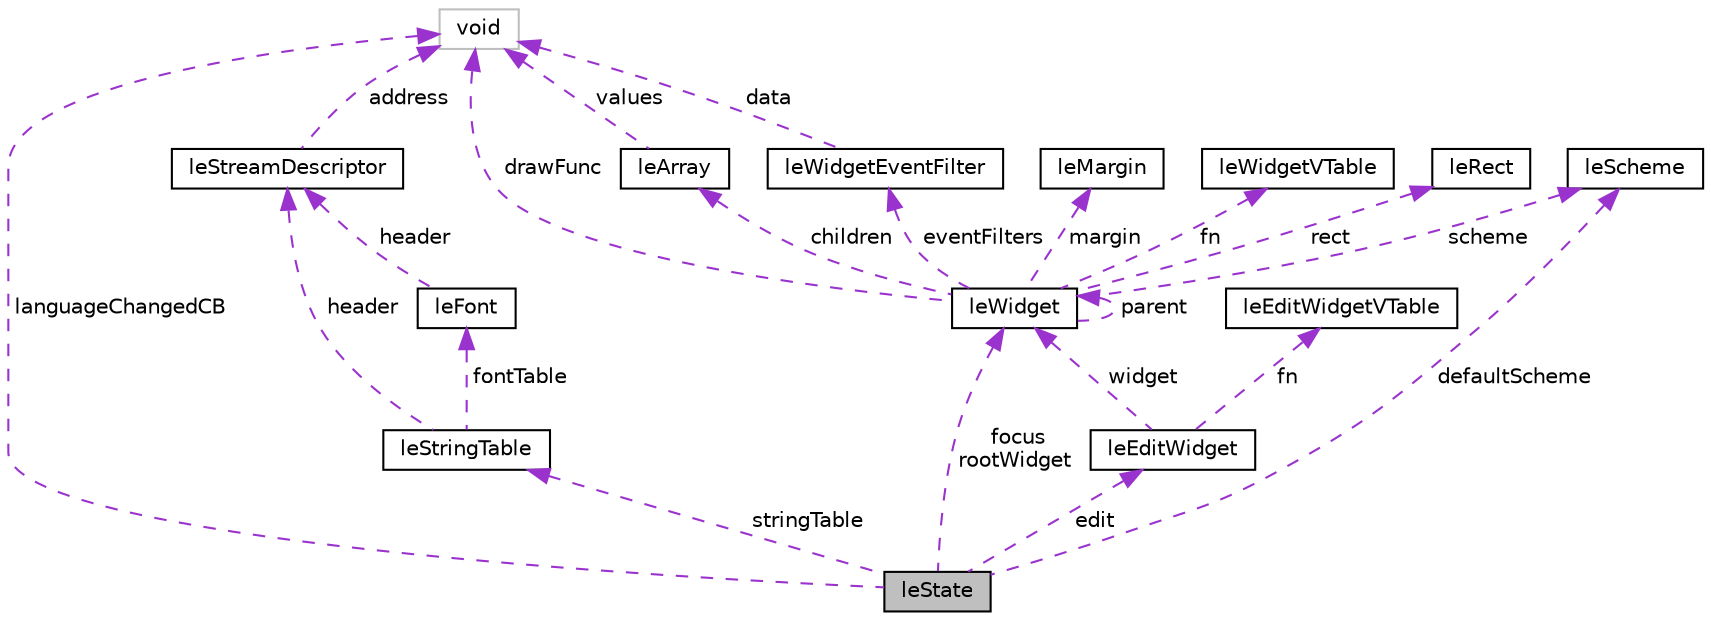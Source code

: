 digraph "leState"
{
 // LATEX_PDF_SIZE
  edge [fontname="Helvetica",fontsize="10",labelfontname="Helvetica",labelfontsize="10"];
  node [fontname="Helvetica",fontsize="10",shape=record];
  Node1 [label="leState",height=0.2,width=0.4,color="black", fillcolor="grey75", style="filled", fontcolor="black",tooltip=" "];
  Node2 -> Node1 [dir="back",color="darkorchid3",fontsize="10",style="dashed",label=" stringTable" ,fontname="Helvetica"];
  Node2 [label="leStringTable",height=0.2,width=0.4,color="black", fillcolor="white", style="filled",URL="$structle_string_table.html",tooltip=" "];
  Node3 -> Node2 [dir="back",color="darkorchid3",fontsize="10",style="dashed",label=" header" ,fontname="Helvetica"];
  Node3 [label="leStreamDescriptor",height=0.2,width=0.4,color="black", fillcolor="white", style="filled",URL="$structle_stream_descriptor.html",tooltip=" "];
  Node4 -> Node3 [dir="back",color="darkorchid3",fontsize="10",style="dashed",label=" address" ,fontname="Helvetica"];
  Node4 [label="void",height=0.2,width=0.4,color="grey75", fillcolor="white", style="filled",tooltip=" "];
  Node5 -> Node2 [dir="back",color="darkorchid3",fontsize="10",style="dashed",label=" fontTable" ,fontname="Helvetica"];
  Node5 [label="leFont",height=0.2,width=0.4,color="black", fillcolor="white", style="filled",URL="$structle_font.html",tooltip=" "];
  Node3 -> Node5 [dir="back",color="darkorchid3",fontsize="10",style="dashed",label=" header" ,fontname="Helvetica"];
  Node6 -> Node1 [dir="back",color="darkorchid3",fontsize="10",style="dashed",label=" edit" ,fontname="Helvetica"];
  Node6 [label="leEditWidget",height=0.2,width=0.4,color="black", fillcolor="white", style="filled",URL="$structle_edit_widget.html",tooltip=" "];
  Node7 -> Node6 [dir="back",color="darkorchid3",fontsize="10",style="dashed",label=" widget" ,fontname="Helvetica"];
  Node7 [label="leWidget",height=0.2,width=0.4,color="black", fillcolor="white", style="filled",URL="$structle_widget.html",tooltip=" "];
  Node8 -> Node7 [dir="back",color="darkorchid3",fontsize="10",style="dashed",label=" margin" ,fontname="Helvetica"];
  Node8 [label="leMargin",height=0.2,width=0.4,color="black", fillcolor="white", style="filled",URL="$structle_margin.html",tooltip=" "];
  Node7 -> Node7 [dir="back",color="darkorchid3",fontsize="10",style="dashed",label=" parent" ,fontname="Helvetica"];
  Node9 -> Node7 [dir="back",color="darkorchid3",fontsize="10",style="dashed",label=" fn" ,fontname="Helvetica"];
  Node9 [label="leWidgetVTable",height=0.2,width=0.4,color="black", fillcolor="white", style="filled",URL="$structle_widget_v_table.html",tooltip=" "];
  Node4 -> Node7 [dir="back",color="darkorchid3",fontsize="10",style="dashed",label=" drawFunc" ,fontname="Helvetica"];
  Node10 -> Node7 [dir="back",color="darkorchid3",fontsize="10",style="dashed",label=" children" ,fontname="Helvetica"];
  Node10 [label="leArray",height=0.2,width=0.4,color="black", fillcolor="white", style="filled",URL="$structle_array.html",tooltip=" "];
  Node4 -> Node10 [dir="back",color="darkorchid3",fontsize="10",style="dashed",label=" values" ,fontname="Helvetica"];
  Node11 -> Node7 [dir="back",color="darkorchid3",fontsize="10",style="dashed",label=" rect" ,fontname="Helvetica"];
  Node11 [label="leRect",height=0.2,width=0.4,color="black", fillcolor="white", style="filled",URL="$structle_rect.html",tooltip=" "];
  Node12 -> Node7 [dir="back",color="darkorchid3",fontsize="10",style="dashed",label=" scheme" ,fontname="Helvetica"];
  Node12 [label="leScheme",height=0.2,width=0.4,color="black", fillcolor="white", style="filled",URL="$structle_scheme.html",tooltip=" "];
  Node13 -> Node7 [dir="back",color="darkorchid3",fontsize="10",style="dashed",label=" eventFilters" ,fontname="Helvetica"];
  Node13 [label="leWidgetEventFilter",height=0.2,width=0.4,color="black", fillcolor="white", style="filled",URL="$structle_widget_event_filter.html",tooltip=" "];
  Node4 -> Node13 [dir="back",color="darkorchid3",fontsize="10",style="dashed",label=" data" ,fontname="Helvetica"];
  Node14 -> Node6 [dir="back",color="darkorchid3",fontsize="10",style="dashed",label=" fn" ,fontname="Helvetica"];
  Node14 [label="leEditWidgetVTable",height=0.2,width=0.4,color="black", fillcolor="white", style="filled",URL="$structle_edit_widget_v_table.html",tooltip=" "];
  Node7 -> Node1 [dir="back",color="darkorchid3",fontsize="10",style="dashed",label=" focus\nrootWidget" ,fontname="Helvetica"];
  Node4 -> Node1 [dir="back",color="darkorchid3",fontsize="10",style="dashed",label=" languageChangedCB" ,fontname="Helvetica"];
  Node12 -> Node1 [dir="back",color="darkorchid3",fontsize="10",style="dashed",label=" defaultScheme" ,fontname="Helvetica"];
}
